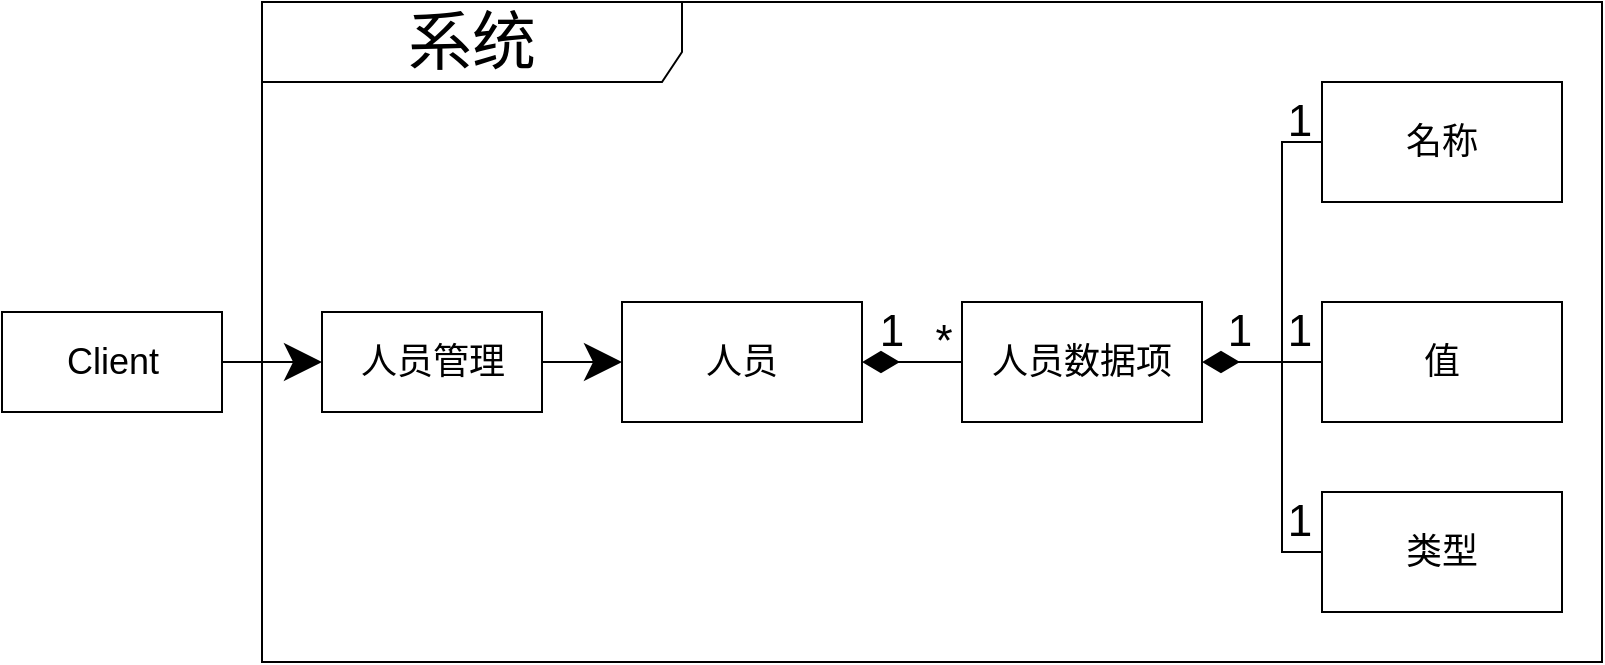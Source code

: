 <mxfile version="14.6.13" type="device"><diagram id="Xtn11smevFoPXtwDhb8v" name="第 1 页"><mxGraphModel dx="1749" dy="710" grid="1" gridSize="10" guides="1" tooltips="1" connect="1" arrows="1" fold="1" page="1" pageScale="1" pageWidth="827" pageHeight="1169" math="0" shadow="0"><root><mxCell id="0"/><mxCell id="1" parent="0"/><mxCell id="xJzfNEFn1YNANSjZ3bKA-5" value="&lt;font style=&quot;font-size: 32px&quot;&gt;系统&lt;/font&gt;" style="shape=umlFrame;whiteSpace=wrap;html=1;width=210;height=40;fontSize=32;" parent="1" vertex="1"><mxGeometry x="-20" y="70" width="670" height="330" as="geometry"/></mxCell><mxCell id="UT19RsTum76pfr3KLVp1-5" value="&lt;font style=&quot;font-size: 18px&quot;&gt;人员&lt;/font&gt;" style="rounded=0;whiteSpace=wrap;html=1;" parent="1" vertex="1"><mxGeometry x="160" y="220" width="120" height="60" as="geometry"/></mxCell><mxCell id="UT19RsTum76pfr3KLVp1-6" style="edgeStyle=orthogonalEdgeStyle;rounded=0;orthogonalLoop=1;jettySize=auto;html=1;entryX=0;entryY=0.5;entryDx=0;entryDy=0;startArrow=diamondThin;startFill=1;endArrow=none;endFill=0;endSize=16;startSize=16;" parent="1" source="UT19RsTum76pfr3KLVp1-5" target="UT19RsTum76pfr3KLVp1-8" edge="1"><mxGeometry x="-160" y="45" as="geometry"/></mxCell><mxCell id="UT19RsTum76pfr3KLVp1-7" style="edgeStyle=orthogonalEdgeStyle;rounded=0;orthogonalLoop=1;jettySize=auto;html=1;entryX=0;entryY=0.5;entryDx=0;entryDy=0;startArrow=none;startFill=0;endSize=26;startSize=26;endArrow=none;endFill=0;" parent="1" target="UT19RsTum76pfr3KLVp1-35" edge="1"><mxGeometry relative="1" as="geometry"><mxPoint x="490" y="200" as="sourcePoint"/><Array as="points"><mxPoint x="490" y="220"/><mxPoint x="490" y="345"/></Array></mxGeometry></mxCell><mxCell id="UT19RsTum76pfr3KLVp1-8" value="&lt;font style=&quot;font-size: 18px&quot;&gt;人员数据项&lt;/font&gt;" style="rounded=0;whiteSpace=wrap;html=1;" parent="1" vertex="1"><mxGeometry x="330" y="220" width="120" height="60" as="geometry"/></mxCell><mxCell id="UT19RsTum76pfr3KLVp1-9" value="&lt;font style=&quot;font-size: 18px&quot;&gt;名称&lt;/font&gt;" style="rounded=0;whiteSpace=wrap;html=1;" parent="1" vertex="1"><mxGeometry x="510" y="110" width="120" height="60" as="geometry"/></mxCell><mxCell id="UT19RsTum76pfr3KLVp1-10" style="edgeStyle=orthogonalEdgeStyle;rounded=0;orthogonalLoop=1;jettySize=auto;html=1;entryX=0;entryY=0.5;entryDx=0;entryDy=0;startArrow=none;startFill=0;endSize=26;startSize=26;endArrow=none;endFill=0;" parent="1" target="UT19RsTum76pfr3KLVp1-9" edge="1"><mxGeometry x="-160" y="15" as="geometry"><mxPoint x="490" y="340" as="sourcePoint"/><Array as="points"><mxPoint x="490" y="220"/><mxPoint x="490" y="140"/></Array></mxGeometry></mxCell><mxCell id="UT19RsTum76pfr3KLVp1-11" value="&lt;font style=&quot;font-size: 18px&quot;&gt;值&lt;/font&gt;" style="rounded=0;whiteSpace=wrap;html=1;" parent="1" vertex="1"><mxGeometry x="510" y="220" width="120" height="60" as="geometry"/></mxCell><mxCell id="UT19RsTum76pfr3KLVp1-12" style="edgeStyle=orthogonalEdgeStyle;rounded=0;orthogonalLoop=1;jettySize=auto;html=1;entryX=0;entryY=0.5;entryDx=0;entryDy=0;startArrow=diamondThin;startFill=1;endSize=16;startSize=16;endArrow=none;endFill=0;exitX=1;exitY=0.5;exitDx=0;exitDy=0;" parent="1" source="UT19RsTum76pfr3KLVp1-8" target="UT19RsTum76pfr3KLVp1-11" edge="1"><mxGeometry x="-160" y="15" as="geometry"><Array as="points"><mxPoint x="470" y="250"/><mxPoint x="470" y="250"/></Array></mxGeometry></mxCell><mxCell id="UT19RsTum76pfr3KLVp1-13" value="1" style="text;html=1;strokeColor=none;fillColor=none;align=center;verticalAlign=middle;whiteSpace=wrap;rounded=0;strokeWidth=10;fontSize=22;" parent="1" vertex="1"><mxGeometry x="454" y="225" width="30" height="20" as="geometry"/></mxCell><mxCell id="UT19RsTum76pfr3KLVp1-14" value="1" style="text;html=1;strokeColor=none;fillColor=none;align=center;verticalAlign=middle;whiteSpace=wrap;rounded=0;strokeWidth=10;fontSize=22;" parent="1" vertex="1"><mxGeometry x="484" y="120" width="30" height="20" as="geometry"/></mxCell><mxCell id="UT19RsTum76pfr3KLVp1-15" value="1" style="text;html=1;strokeColor=none;fillColor=none;align=center;verticalAlign=middle;whiteSpace=wrap;rounded=0;strokeWidth=10;fontSize=22;" parent="1" vertex="1"><mxGeometry x="484" y="225" width="30" height="20" as="geometry"/></mxCell><mxCell id="UT19RsTum76pfr3KLVp1-33" value="&lt;font style=&quot;font-size: 22px&quot;&gt;1&lt;/font&gt;" style="text;html=1;strokeColor=none;fillColor=none;align=center;verticalAlign=middle;whiteSpace=wrap;rounded=0;strokeWidth=22;" parent="1" vertex="1"><mxGeometry x="280" y="225" width="30" height="20" as="geometry"/></mxCell><mxCell id="UT19RsTum76pfr3KLVp1-34" value="&lt;font style=&quot;font-size: 22px&quot;&gt;*&lt;/font&gt;" style="text;html=1;strokeColor=none;fillColor=none;align=center;verticalAlign=middle;whiteSpace=wrap;rounded=0;strokeWidth=22;" parent="1" vertex="1"><mxGeometry x="306" y="230" width="30" height="20" as="geometry"/></mxCell><mxCell id="UT19RsTum76pfr3KLVp1-35" value="&lt;font style=&quot;font-size: 18px&quot;&gt;类型&lt;/font&gt;" style="rounded=0;whiteSpace=wrap;html=1;" parent="1" vertex="1"><mxGeometry x="510" y="315" width="120" height="60" as="geometry"/></mxCell><mxCell id="UT19RsTum76pfr3KLVp1-36" value="1" style="text;html=1;strokeColor=none;fillColor=none;align=center;verticalAlign=middle;whiteSpace=wrap;rounded=0;strokeWidth=10;fontSize=22;" parent="1" vertex="1"><mxGeometry x="484" y="320" width="30" height="20" as="geometry"/></mxCell><mxCell id="xJzfNEFn1YNANSjZ3bKA-2" style="edgeStyle=orthogonalEdgeStyle;rounded=0;orthogonalLoop=1;jettySize=auto;html=1;endSize=16;startSize=16;" parent="1" source="xJzfNEFn1YNANSjZ3bKA-1" target="UT19RsTum76pfr3KLVp1-5" edge="1"><mxGeometry relative="1" as="geometry"/></mxCell><mxCell id="xJzfNEFn1YNANSjZ3bKA-1" value="人员管理" style="html=1;fontSize=18;" parent="1" vertex="1"><mxGeometry x="10" y="225" width="110" height="50" as="geometry"/></mxCell><mxCell id="xJzfNEFn1YNANSjZ3bKA-4" style="edgeStyle=orthogonalEdgeStyle;rounded=0;orthogonalLoop=1;jettySize=auto;html=1;endSize=16;startSize=16;" parent="1" source="xJzfNEFn1YNANSjZ3bKA-3" target="xJzfNEFn1YNANSjZ3bKA-1" edge="1"><mxGeometry relative="1" as="geometry"/></mxCell><mxCell id="xJzfNEFn1YNANSjZ3bKA-3" value="Client" style="html=1;fontSize=18;" parent="1" vertex="1"><mxGeometry x="-150" y="225" width="110" height="50" as="geometry"/></mxCell></root></mxGraphModel></diagram></mxfile>